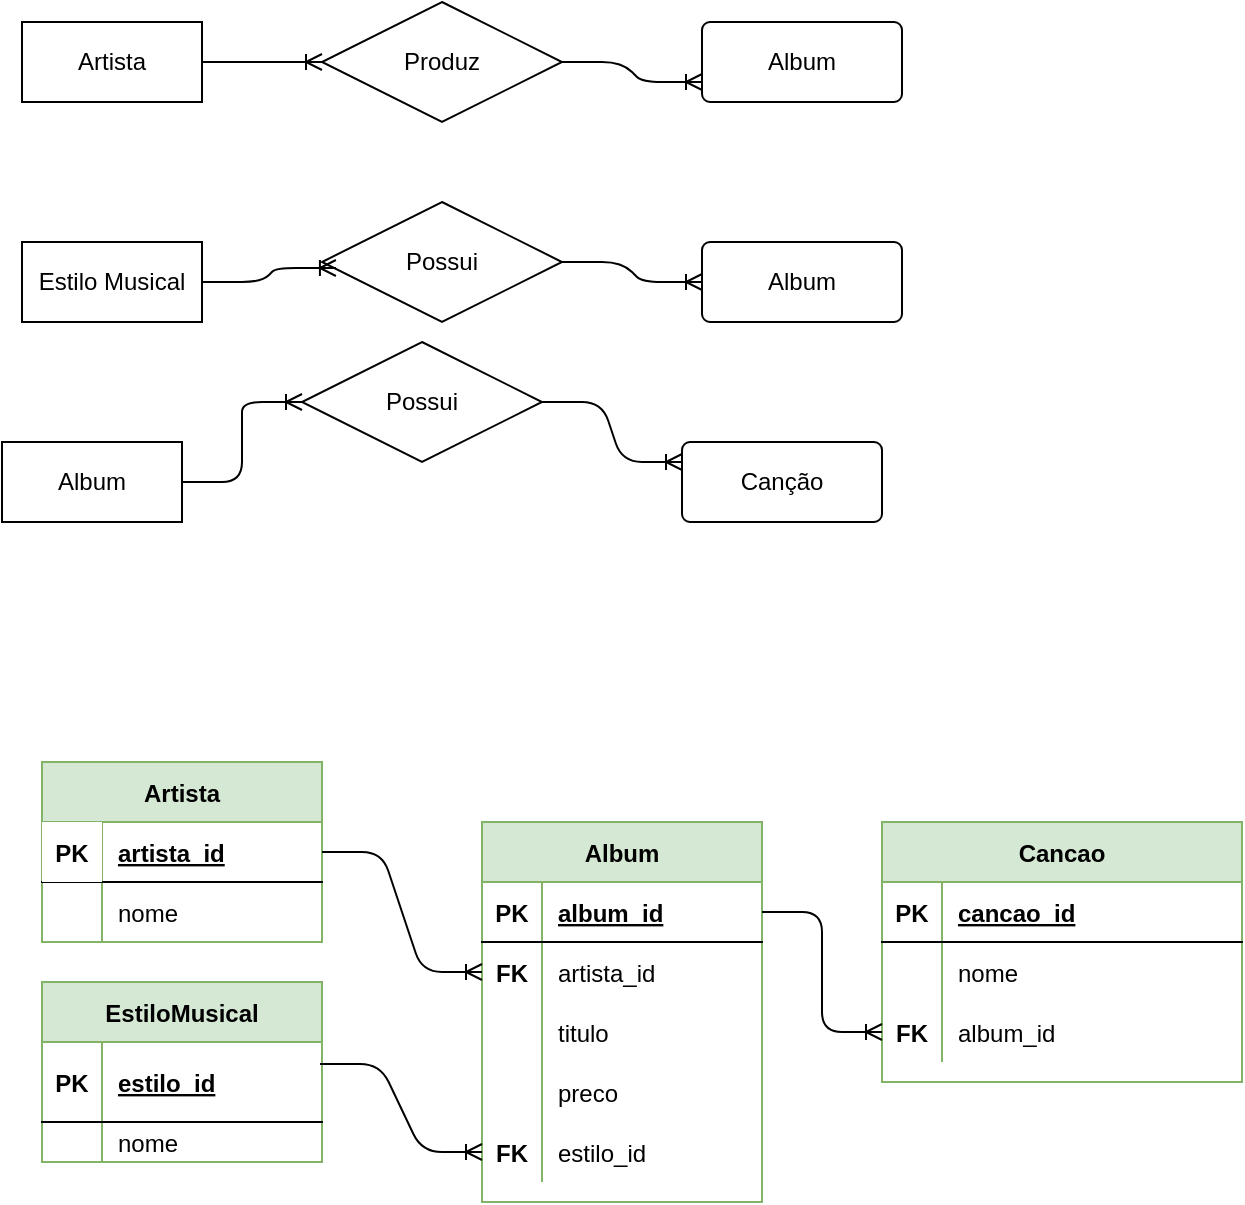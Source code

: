 <mxfile version="14.6.12" type="github">
  <diagram id="5JnNmLOrfRdGlbfy8mH3" name="Page-1">
    <mxGraphModel dx="814" dy="461" grid="1" gridSize="10" guides="1" tooltips="1" connect="1" arrows="1" fold="1" page="1" pageScale="1" pageWidth="827" pageHeight="1169" math="0" shadow="0">
      <root>
        <mxCell id="0" />
        <mxCell id="1" parent="0" />
        <mxCell id="1ErabXdb2FOoEMDA1Zqj-6" value="Artista" style="whiteSpace=wrap;html=1;align=center;" vertex="1" parent="1">
          <mxGeometry x="130" y="140" width="90" height="40" as="geometry" />
        </mxCell>
        <mxCell id="1ErabXdb2FOoEMDA1Zqj-7" value="Album" style="rounded=1;arcSize=10;whiteSpace=wrap;html=1;align=center;" vertex="1" parent="1">
          <mxGeometry x="470" y="140" width="100" height="40" as="geometry" />
        </mxCell>
        <mxCell id="1ErabXdb2FOoEMDA1Zqj-8" value="Produz" style="shape=rhombus;perimeter=rhombusPerimeter;whiteSpace=wrap;html=1;align=center;" vertex="1" parent="1">
          <mxGeometry x="280" y="130" width="120" height="60" as="geometry" />
        </mxCell>
        <mxCell id="1ErabXdb2FOoEMDA1Zqj-14" value="Estilo Musical" style="whiteSpace=wrap;html=1;align=center;" vertex="1" parent="1">
          <mxGeometry x="130" y="250" width="90" height="40" as="geometry" />
        </mxCell>
        <mxCell id="1ErabXdb2FOoEMDA1Zqj-15" value="Album" style="rounded=1;arcSize=10;whiteSpace=wrap;html=1;align=center;" vertex="1" parent="1">
          <mxGeometry x="470" y="250" width="100" height="40" as="geometry" />
        </mxCell>
        <mxCell id="1ErabXdb2FOoEMDA1Zqj-17" value="Possui" style="shape=rhombus;perimeter=rhombusPerimeter;whiteSpace=wrap;html=1;align=center;" vertex="1" parent="1">
          <mxGeometry x="280" y="230" width="120" height="60" as="geometry" />
        </mxCell>
        <mxCell id="1ErabXdb2FOoEMDA1Zqj-19" value="Album" style="whiteSpace=wrap;html=1;align=center;" vertex="1" parent="1">
          <mxGeometry x="120" y="350" width="90" height="40" as="geometry" />
        </mxCell>
        <mxCell id="1ErabXdb2FOoEMDA1Zqj-20" value="Canção" style="rounded=1;arcSize=10;whiteSpace=wrap;html=1;align=center;" vertex="1" parent="1">
          <mxGeometry x="460" y="350" width="100" height="40" as="geometry" />
        </mxCell>
        <mxCell id="1ErabXdb2FOoEMDA1Zqj-22" value="Possui" style="shape=rhombus;perimeter=rhombusPerimeter;whiteSpace=wrap;html=1;align=center;" vertex="1" parent="1">
          <mxGeometry x="270" y="300" width="120" height="60" as="geometry" />
        </mxCell>
        <mxCell id="1ErabXdb2FOoEMDA1Zqj-25" value="" style="edgeStyle=entityRelationEdgeStyle;fontSize=12;html=1;endArrow=ERoneToMany;exitX=1;exitY=0.5;exitDx=0;exitDy=0;entryX=0;entryY=0.5;entryDx=0;entryDy=0;" edge="1" parent="1" source="1ErabXdb2FOoEMDA1Zqj-19" target="1ErabXdb2FOoEMDA1Zqj-22">
          <mxGeometry width="100" height="100" relative="1" as="geometry">
            <mxPoint x="360" y="290" as="sourcePoint" />
            <mxPoint x="280" y="310" as="targetPoint" />
          </mxGeometry>
        </mxCell>
        <mxCell id="1ErabXdb2FOoEMDA1Zqj-26" value="" style="edgeStyle=entityRelationEdgeStyle;fontSize=12;html=1;endArrow=ERoneToMany;exitX=1;exitY=0.5;exitDx=0;exitDy=0;entryX=0;entryY=0.25;entryDx=0;entryDy=0;" edge="1" parent="1" source="1ErabXdb2FOoEMDA1Zqj-22" target="1ErabXdb2FOoEMDA1Zqj-20">
          <mxGeometry width="100" height="100" relative="1" as="geometry">
            <mxPoint x="360" y="290" as="sourcePoint" />
            <mxPoint x="460" y="190" as="targetPoint" />
          </mxGeometry>
        </mxCell>
        <mxCell id="1ErabXdb2FOoEMDA1Zqj-27" value="" style="edgeStyle=entityRelationEdgeStyle;fontSize=12;html=1;endArrow=ERoneToMany;exitX=1;exitY=0.5;exitDx=0;exitDy=0;entryX=0.058;entryY=0.55;entryDx=0;entryDy=0;entryPerimeter=0;" edge="1" parent="1" source="1ErabXdb2FOoEMDA1Zqj-14" target="1ErabXdb2FOoEMDA1Zqj-17">
          <mxGeometry width="100" height="100" relative="1" as="geometry">
            <mxPoint x="360" y="290" as="sourcePoint" />
            <mxPoint x="460" y="190" as="targetPoint" />
          </mxGeometry>
        </mxCell>
        <mxCell id="1ErabXdb2FOoEMDA1Zqj-28" value="" style="edgeStyle=entityRelationEdgeStyle;fontSize=12;html=1;endArrow=ERoneToMany;exitX=1;exitY=0.5;exitDx=0;exitDy=0;entryX=0;entryY=0.5;entryDx=0;entryDy=0;" edge="1" parent="1" source="1ErabXdb2FOoEMDA1Zqj-17" target="1ErabXdb2FOoEMDA1Zqj-15">
          <mxGeometry width="100" height="100" relative="1" as="geometry">
            <mxPoint x="360" y="290" as="sourcePoint" />
            <mxPoint x="460" y="190" as="targetPoint" />
          </mxGeometry>
        </mxCell>
        <mxCell id="1ErabXdb2FOoEMDA1Zqj-29" value="" style="edgeStyle=entityRelationEdgeStyle;fontSize=12;html=1;endArrow=ERoneToMany;exitX=1;exitY=0.5;exitDx=0;exitDy=0;" edge="1" parent="1" source="1ErabXdb2FOoEMDA1Zqj-6" target="1ErabXdb2FOoEMDA1Zqj-8">
          <mxGeometry width="100" height="100" relative="1" as="geometry">
            <mxPoint x="360" y="290" as="sourcePoint" />
            <mxPoint x="460" y="190" as="targetPoint" />
          </mxGeometry>
        </mxCell>
        <mxCell id="1ErabXdb2FOoEMDA1Zqj-32" value="" style="edgeStyle=entityRelationEdgeStyle;fontSize=12;html=1;endArrow=ERoneToMany;exitX=1;exitY=0.5;exitDx=0;exitDy=0;entryX=0;entryY=0.75;entryDx=0;entryDy=0;" edge="1" parent="1" source="1ErabXdb2FOoEMDA1Zqj-8" target="1ErabXdb2FOoEMDA1Zqj-7">
          <mxGeometry width="100" height="100" relative="1" as="geometry">
            <mxPoint x="360" y="290" as="sourcePoint" />
            <mxPoint x="460" y="190" as="targetPoint" />
          </mxGeometry>
        </mxCell>
        <mxCell id="1ErabXdb2FOoEMDA1Zqj-33" value="Artista" style="shape=table;startSize=30;container=1;collapsible=1;childLayout=tableLayout;fixedRows=1;rowLines=0;fontStyle=1;align=center;resizeLast=1;fillColor=#d5e8d4;strokeColor=#82b366;" vertex="1" parent="1">
          <mxGeometry x="140" y="510" width="140" height="90" as="geometry">
            <mxRectangle x="140" y="510" width="70" height="30" as="alternateBounds" />
          </mxGeometry>
        </mxCell>
        <mxCell id="1ErabXdb2FOoEMDA1Zqj-34" value="" style="shape=partialRectangle;collapsible=0;dropTarget=0;pointerEvents=0;fillColor=none;top=0;left=0;bottom=1;right=0;points=[[0,0.5],[1,0.5]];portConstraint=eastwest;" vertex="1" parent="1ErabXdb2FOoEMDA1Zqj-33">
          <mxGeometry y="30" width="140" height="30" as="geometry" />
        </mxCell>
        <mxCell id="1ErabXdb2FOoEMDA1Zqj-35" value="PK" style="shape=partialRectangle;connectable=0;top=0;left=0;bottom=0;right=0;fontStyle=1;overflow=hidden;" vertex="1" parent="1ErabXdb2FOoEMDA1Zqj-34">
          <mxGeometry width="30" height="30" as="geometry" />
        </mxCell>
        <mxCell id="1ErabXdb2FOoEMDA1Zqj-36" value="artista_id" style="shape=partialRectangle;connectable=0;fillColor=none;top=0;left=0;bottom=0;right=0;align=left;spacingLeft=6;fontStyle=5;overflow=hidden;" vertex="1" parent="1ErabXdb2FOoEMDA1Zqj-34">
          <mxGeometry x="30" width="110" height="30" as="geometry" />
        </mxCell>
        <mxCell id="1ErabXdb2FOoEMDA1Zqj-37" value="" style="shape=partialRectangle;collapsible=0;dropTarget=0;pointerEvents=0;fillColor=none;top=0;left=0;bottom=0;right=0;points=[[0,0.5],[1,0.5]];portConstraint=eastwest;" vertex="1" parent="1ErabXdb2FOoEMDA1Zqj-33">
          <mxGeometry y="60" width="140" height="30" as="geometry" />
        </mxCell>
        <mxCell id="1ErabXdb2FOoEMDA1Zqj-38" value="" style="shape=partialRectangle;connectable=0;fillColor=none;top=0;left=0;bottom=0;right=0;editable=1;overflow=hidden;" vertex="1" parent="1ErabXdb2FOoEMDA1Zqj-37">
          <mxGeometry width="30" height="30" as="geometry" />
        </mxCell>
        <mxCell id="1ErabXdb2FOoEMDA1Zqj-39" value="nome" style="shape=partialRectangle;connectable=0;fillColor=none;top=0;left=0;bottom=0;right=0;align=left;spacingLeft=6;overflow=hidden;" vertex="1" parent="1ErabXdb2FOoEMDA1Zqj-37">
          <mxGeometry x="30" width="110" height="30" as="geometry" />
        </mxCell>
        <mxCell id="1ErabXdb2FOoEMDA1Zqj-47" value="EstiloMusical" style="shape=table;startSize=30;container=1;collapsible=1;childLayout=tableLayout;fixedRows=1;rowLines=0;fontStyle=1;align=center;resizeLast=1;fillColor=#d5e8d4;strokeColor=#82b366;" vertex="1" parent="1">
          <mxGeometry x="140" y="620" width="140" height="90" as="geometry">
            <mxRectangle x="110" y="585" width="110" height="30" as="alternateBounds" />
          </mxGeometry>
        </mxCell>
        <mxCell id="1ErabXdb2FOoEMDA1Zqj-48" value="" style="shape=partialRectangle;collapsible=0;dropTarget=0;pointerEvents=0;fillColor=none;top=0;left=0;bottom=1;right=0;points=[[0,0.5],[1,0.5]];portConstraint=eastwest;" vertex="1" parent="1ErabXdb2FOoEMDA1Zqj-47">
          <mxGeometry y="30" width="140" height="40" as="geometry" />
        </mxCell>
        <mxCell id="1ErabXdb2FOoEMDA1Zqj-49" value="PK" style="shape=partialRectangle;connectable=0;fillColor=none;top=0;left=0;bottom=0;right=0;fontStyle=1;overflow=hidden;" vertex="1" parent="1ErabXdb2FOoEMDA1Zqj-48">
          <mxGeometry width="30" height="40" as="geometry" />
        </mxCell>
        <mxCell id="1ErabXdb2FOoEMDA1Zqj-50" value="estilo_id" style="shape=partialRectangle;connectable=0;fillColor=none;top=0;left=0;bottom=0;right=0;align=left;spacingLeft=6;fontStyle=5;overflow=hidden;" vertex="1" parent="1ErabXdb2FOoEMDA1Zqj-48">
          <mxGeometry x="30" width="110" height="40" as="geometry" />
        </mxCell>
        <mxCell id="1ErabXdb2FOoEMDA1Zqj-51" value="" style="shape=partialRectangle;collapsible=0;dropTarget=0;pointerEvents=0;fillColor=none;top=0;left=0;bottom=0;right=0;points=[[0,0.5],[1,0.5]];portConstraint=eastwest;" vertex="1" parent="1ErabXdb2FOoEMDA1Zqj-47">
          <mxGeometry y="70" width="140" height="20" as="geometry" />
        </mxCell>
        <mxCell id="1ErabXdb2FOoEMDA1Zqj-52" value="" style="shape=partialRectangle;connectable=0;fillColor=none;top=0;left=0;bottom=0;right=0;editable=1;overflow=hidden;" vertex="1" parent="1ErabXdb2FOoEMDA1Zqj-51">
          <mxGeometry width="30" height="20" as="geometry" />
        </mxCell>
        <mxCell id="1ErabXdb2FOoEMDA1Zqj-53" value="nome" style="shape=partialRectangle;connectable=0;fillColor=none;top=0;left=0;bottom=0;right=0;align=left;spacingLeft=6;overflow=hidden;" vertex="1" parent="1ErabXdb2FOoEMDA1Zqj-51">
          <mxGeometry x="30" width="110" height="20" as="geometry" />
        </mxCell>
        <mxCell id="1ErabXdb2FOoEMDA1Zqj-60" value="Album" style="shape=table;startSize=30;container=1;collapsible=1;childLayout=tableLayout;fixedRows=1;rowLines=0;fontStyle=1;align=center;resizeLast=1;fillColor=#d5e8d4;strokeColor=#82b366;" vertex="1" parent="1">
          <mxGeometry x="360" y="540" width="140" height="190" as="geometry">
            <mxRectangle x="360" y="540" width="70" height="30" as="alternateBounds" />
          </mxGeometry>
        </mxCell>
        <mxCell id="1ErabXdb2FOoEMDA1Zqj-61" value="" style="shape=partialRectangle;collapsible=0;dropTarget=0;pointerEvents=0;fillColor=none;top=0;left=0;bottom=1;right=0;points=[[0,0.5],[1,0.5]];portConstraint=eastwest;" vertex="1" parent="1ErabXdb2FOoEMDA1Zqj-60">
          <mxGeometry y="30" width="140" height="30" as="geometry" />
        </mxCell>
        <mxCell id="1ErabXdb2FOoEMDA1Zqj-62" value="PK" style="shape=partialRectangle;connectable=0;fillColor=none;top=0;left=0;bottom=0;right=0;fontStyle=1;overflow=hidden;" vertex="1" parent="1ErabXdb2FOoEMDA1Zqj-61">
          <mxGeometry width="30" height="30" as="geometry" />
        </mxCell>
        <mxCell id="1ErabXdb2FOoEMDA1Zqj-63" value="album_id" style="shape=partialRectangle;connectable=0;fillColor=none;top=0;left=0;bottom=0;right=0;align=left;spacingLeft=6;fontStyle=5;overflow=hidden;" vertex="1" parent="1ErabXdb2FOoEMDA1Zqj-61">
          <mxGeometry x="30" width="110" height="30" as="geometry" />
        </mxCell>
        <mxCell id="1ErabXdb2FOoEMDA1Zqj-64" value="" style="shape=partialRectangle;collapsible=0;dropTarget=0;pointerEvents=0;fillColor=none;top=0;left=0;bottom=0;right=0;points=[[0,0.5],[1,0.5]];portConstraint=eastwest;" vertex="1" parent="1ErabXdb2FOoEMDA1Zqj-60">
          <mxGeometry y="60" width="140" height="30" as="geometry" />
        </mxCell>
        <mxCell id="1ErabXdb2FOoEMDA1Zqj-65" value="FK" style="shape=partialRectangle;connectable=0;fillColor=none;top=0;left=0;bottom=0;right=0;editable=1;overflow=hidden;fontStyle=1" vertex="1" parent="1ErabXdb2FOoEMDA1Zqj-64">
          <mxGeometry width="30" height="30" as="geometry" />
        </mxCell>
        <mxCell id="1ErabXdb2FOoEMDA1Zqj-66" value="artista_id" style="shape=partialRectangle;connectable=0;fillColor=none;top=0;left=0;bottom=0;right=0;align=left;spacingLeft=6;overflow=hidden;" vertex="1" parent="1ErabXdb2FOoEMDA1Zqj-64">
          <mxGeometry x="30" width="110" height="30" as="geometry" />
        </mxCell>
        <mxCell id="1ErabXdb2FOoEMDA1Zqj-67" value="" style="shape=partialRectangle;collapsible=0;dropTarget=0;pointerEvents=0;fillColor=none;top=0;left=0;bottom=0;right=0;points=[[0,0.5],[1,0.5]];portConstraint=eastwest;" vertex="1" parent="1ErabXdb2FOoEMDA1Zqj-60">
          <mxGeometry y="90" width="140" height="30" as="geometry" />
        </mxCell>
        <mxCell id="1ErabXdb2FOoEMDA1Zqj-68" value="" style="shape=partialRectangle;connectable=0;fillColor=none;top=0;left=0;bottom=0;right=0;editable=1;overflow=hidden;" vertex="1" parent="1ErabXdb2FOoEMDA1Zqj-67">
          <mxGeometry width="30" height="30" as="geometry" />
        </mxCell>
        <mxCell id="1ErabXdb2FOoEMDA1Zqj-69" value="titulo" style="shape=partialRectangle;connectable=0;fillColor=none;top=0;left=0;bottom=0;right=0;align=left;spacingLeft=6;overflow=hidden;" vertex="1" parent="1ErabXdb2FOoEMDA1Zqj-67">
          <mxGeometry x="30" width="110" height="30" as="geometry" />
        </mxCell>
        <mxCell id="1ErabXdb2FOoEMDA1Zqj-70" value="" style="shape=partialRectangle;collapsible=0;dropTarget=0;pointerEvents=0;fillColor=none;top=0;left=0;bottom=0;right=0;points=[[0,0.5],[1,0.5]];portConstraint=eastwest;" vertex="1" parent="1ErabXdb2FOoEMDA1Zqj-60">
          <mxGeometry y="120" width="140" height="30" as="geometry" />
        </mxCell>
        <mxCell id="1ErabXdb2FOoEMDA1Zqj-71" value="" style="shape=partialRectangle;connectable=0;fillColor=none;top=0;left=0;bottom=0;right=0;editable=1;overflow=hidden;" vertex="1" parent="1ErabXdb2FOoEMDA1Zqj-70">
          <mxGeometry width="30" height="30" as="geometry" />
        </mxCell>
        <mxCell id="1ErabXdb2FOoEMDA1Zqj-72" value="preco" style="shape=partialRectangle;connectable=0;fillColor=none;top=0;left=0;bottom=0;right=0;align=left;spacingLeft=6;overflow=hidden;" vertex="1" parent="1ErabXdb2FOoEMDA1Zqj-70">
          <mxGeometry x="30" width="110" height="30" as="geometry" />
        </mxCell>
        <mxCell id="1ErabXdb2FOoEMDA1Zqj-79" value="" style="shape=partialRectangle;collapsible=0;dropTarget=0;pointerEvents=0;fillColor=none;top=0;left=0;bottom=0;right=0;points=[[0,0.5],[1,0.5]];portConstraint=eastwest;" vertex="1" parent="1ErabXdb2FOoEMDA1Zqj-60">
          <mxGeometry y="150" width="140" height="30" as="geometry" />
        </mxCell>
        <mxCell id="1ErabXdb2FOoEMDA1Zqj-80" value="FK" style="shape=partialRectangle;connectable=0;fillColor=none;top=0;left=0;bottom=0;right=0;editable=1;overflow=hidden;fontStyle=1" vertex="1" parent="1ErabXdb2FOoEMDA1Zqj-79">
          <mxGeometry width="30" height="30" as="geometry" />
        </mxCell>
        <mxCell id="1ErabXdb2FOoEMDA1Zqj-81" value="estilo_id" style="shape=partialRectangle;connectable=0;fillColor=none;top=0;left=0;bottom=0;right=0;align=left;spacingLeft=6;overflow=hidden;" vertex="1" parent="1ErabXdb2FOoEMDA1Zqj-79">
          <mxGeometry x="30" width="110" height="30" as="geometry" />
        </mxCell>
        <mxCell id="1ErabXdb2FOoEMDA1Zqj-82" value="" style="edgeStyle=entityRelationEdgeStyle;fontSize=12;html=1;endArrow=ERoneToMany;entryX=0;entryY=0.5;entryDx=0;entryDy=0;" edge="1" parent="1" source="1ErabXdb2FOoEMDA1Zqj-34" target="1ErabXdb2FOoEMDA1Zqj-64">
          <mxGeometry width="100" height="100" relative="1" as="geometry">
            <mxPoint x="360" y="660" as="sourcePoint" />
            <mxPoint x="460" y="560" as="targetPoint" />
          </mxGeometry>
        </mxCell>
        <mxCell id="1ErabXdb2FOoEMDA1Zqj-83" value="" style="edgeStyle=entityRelationEdgeStyle;fontSize=12;html=1;endArrow=ERoneToMany;exitX=0.993;exitY=0.275;exitDx=0;exitDy=0;exitPerimeter=0;entryX=0;entryY=0.5;entryDx=0;entryDy=0;" edge="1" parent="1" source="1ErabXdb2FOoEMDA1Zqj-48" target="1ErabXdb2FOoEMDA1Zqj-79">
          <mxGeometry width="100" height="100" relative="1" as="geometry">
            <mxPoint x="360" y="660" as="sourcePoint" />
            <mxPoint x="460" y="560" as="targetPoint" />
          </mxGeometry>
        </mxCell>
        <mxCell id="1ErabXdb2FOoEMDA1Zqj-84" value="Cancao" style="shape=table;startSize=30;container=1;collapsible=1;childLayout=tableLayout;fixedRows=1;rowLines=0;fontStyle=1;align=center;resizeLast=1;fillColor=#d5e8d4;strokeColor=#82b366;" vertex="1" parent="1">
          <mxGeometry x="560" y="540" width="180" height="130" as="geometry">
            <mxRectangle x="560" y="540" width="80" height="30" as="alternateBounds" />
          </mxGeometry>
        </mxCell>
        <mxCell id="1ErabXdb2FOoEMDA1Zqj-85" value="" style="shape=partialRectangle;collapsible=0;dropTarget=0;pointerEvents=0;fillColor=none;top=0;left=0;bottom=1;right=0;points=[[0,0.5],[1,0.5]];portConstraint=eastwest;" vertex="1" parent="1ErabXdb2FOoEMDA1Zqj-84">
          <mxGeometry y="30" width="180" height="30" as="geometry" />
        </mxCell>
        <mxCell id="1ErabXdb2FOoEMDA1Zqj-86" value="PK" style="shape=partialRectangle;connectable=0;fillColor=none;top=0;left=0;bottom=0;right=0;fontStyle=1;overflow=hidden;" vertex="1" parent="1ErabXdb2FOoEMDA1Zqj-85">
          <mxGeometry width="30" height="30" as="geometry" />
        </mxCell>
        <mxCell id="1ErabXdb2FOoEMDA1Zqj-87" value="cancao_id" style="shape=partialRectangle;connectable=0;fillColor=none;top=0;left=0;bottom=0;right=0;align=left;spacingLeft=6;fontStyle=5;overflow=hidden;" vertex="1" parent="1ErabXdb2FOoEMDA1Zqj-85">
          <mxGeometry x="30" width="150" height="30" as="geometry" />
        </mxCell>
        <mxCell id="1ErabXdb2FOoEMDA1Zqj-88" value="" style="shape=partialRectangle;collapsible=0;dropTarget=0;pointerEvents=0;fillColor=none;top=0;left=0;bottom=0;right=0;points=[[0,0.5],[1,0.5]];portConstraint=eastwest;" vertex="1" parent="1ErabXdb2FOoEMDA1Zqj-84">
          <mxGeometry y="60" width="180" height="30" as="geometry" />
        </mxCell>
        <mxCell id="1ErabXdb2FOoEMDA1Zqj-89" value="" style="shape=partialRectangle;connectable=0;fillColor=none;top=0;left=0;bottom=0;right=0;editable=1;overflow=hidden;" vertex="1" parent="1ErabXdb2FOoEMDA1Zqj-88">
          <mxGeometry width="30" height="30" as="geometry" />
        </mxCell>
        <mxCell id="1ErabXdb2FOoEMDA1Zqj-90" value="nome" style="shape=partialRectangle;connectable=0;fillColor=none;top=0;left=0;bottom=0;right=0;align=left;spacingLeft=6;overflow=hidden;" vertex="1" parent="1ErabXdb2FOoEMDA1Zqj-88">
          <mxGeometry x="30" width="150" height="30" as="geometry" />
        </mxCell>
        <mxCell id="1ErabXdb2FOoEMDA1Zqj-91" value="" style="shape=partialRectangle;collapsible=0;dropTarget=0;pointerEvents=0;fillColor=none;top=0;left=0;bottom=0;right=0;points=[[0,0.5],[1,0.5]];portConstraint=eastwest;" vertex="1" parent="1ErabXdb2FOoEMDA1Zqj-84">
          <mxGeometry y="90" width="180" height="30" as="geometry" />
        </mxCell>
        <mxCell id="1ErabXdb2FOoEMDA1Zqj-92" value="FK" style="shape=partialRectangle;connectable=0;fillColor=none;top=0;left=0;bottom=0;right=0;editable=1;overflow=hidden;fontStyle=1" vertex="1" parent="1ErabXdb2FOoEMDA1Zqj-91">
          <mxGeometry width="30" height="30" as="geometry" />
        </mxCell>
        <mxCell id="1ErabXdb2FOoEMDA1Zqj-93" value="album_id" style="shape=partialRectangle;connectable=0;fillColor=none;top=0;left=0;bottom=0;right=0;align=left;spacingLeft=6;overflow=hidden;" vertex="1" parent="1ErabXdb2FOoEMDA1Zqj-91">
          <mxGeometry x="30" width="150" height="30" as="geometry" />
        </mxCell>
        <mxCell id="1ErabXdb2FOoEMDA1Zqj-97" value="" style="edgeStyle=entityRelationEdgeStyle;fontSize=12;html=1;endArrow=ERoneToMany;entryX=0;entryY=0.5;entryDx=0;entryDy=0;exitX=1;exitY=0.5;exitDx=0;exitDy=0;" edge="1" parent="1" source="1ErabXdb2FOoEMDA1Zqj-61" target="1ErabXdb2FOoEMDA1Zqj-91">
          <mxGeometry width="100" height="100" relative="1" as="geometry">
            <mxPoint x="360" y="710" as="sourcePoint" />
            <mxPoint x="460" y="610" as="targetPoint" />
          </mxGeometry>
        </mxCell>
      </root>
    </mxGraphModel>
  </diagram>
</mxfile>
